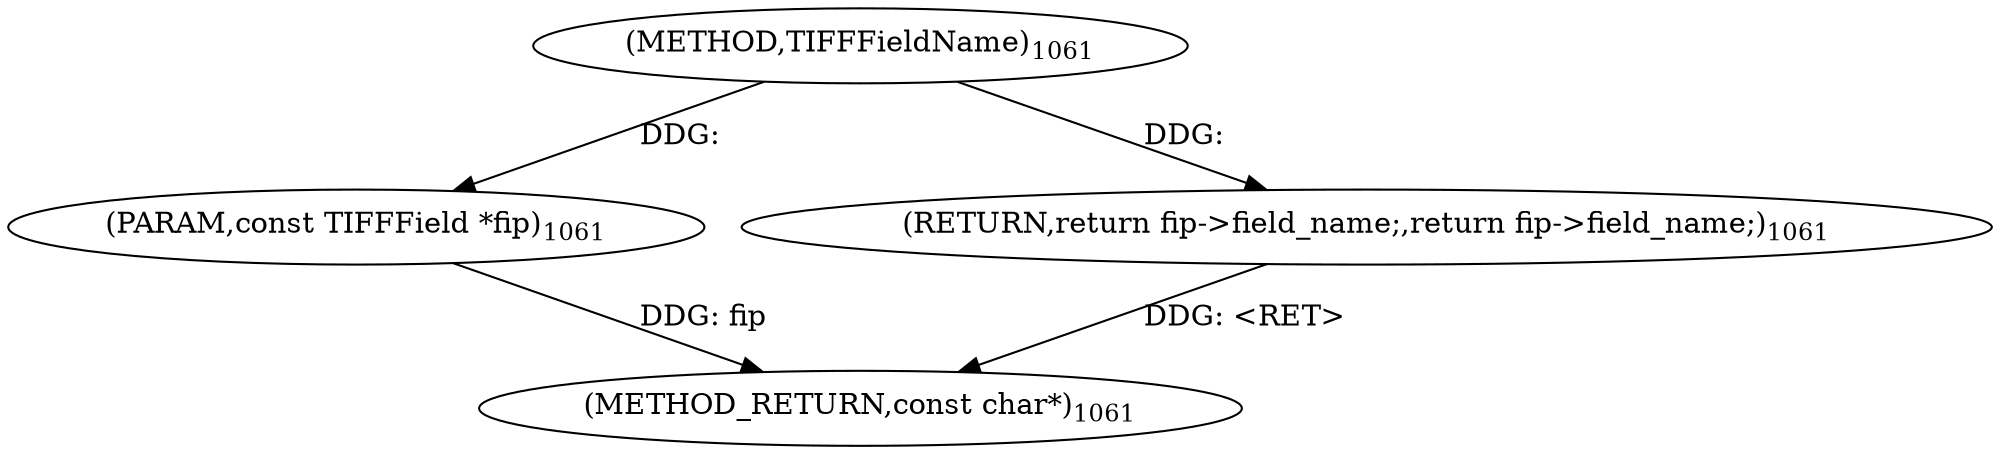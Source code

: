 digraph "TIFFFieldName" {  
"27688" [label = <(METHOD,TIFFFieldName)<SUB>1061</SUB>> ]
"27695" [label = <(METHOD_RETURN,const char*)<SUB>1061</SUB>> ]
"27689" [label = <(PARAM,const TIFFField *fip)<SUB>1061</SUB>> ]
"27691" [label = <(RETURN,return fip-&gt;field_name;,return fip-&gt;field_name;)<SUB>1061</SUB>> ]
  "27691" -> "27695"  [ label = "DDG: &lt;RET&gt;"] 
  "27689" -> "27695"  [ label = "DDG: fip"] 
  "27688" -> "27689"  [ label = "DDG: "] 
  "27688" -> "27691"  [ label = "DDG: "] 
}

